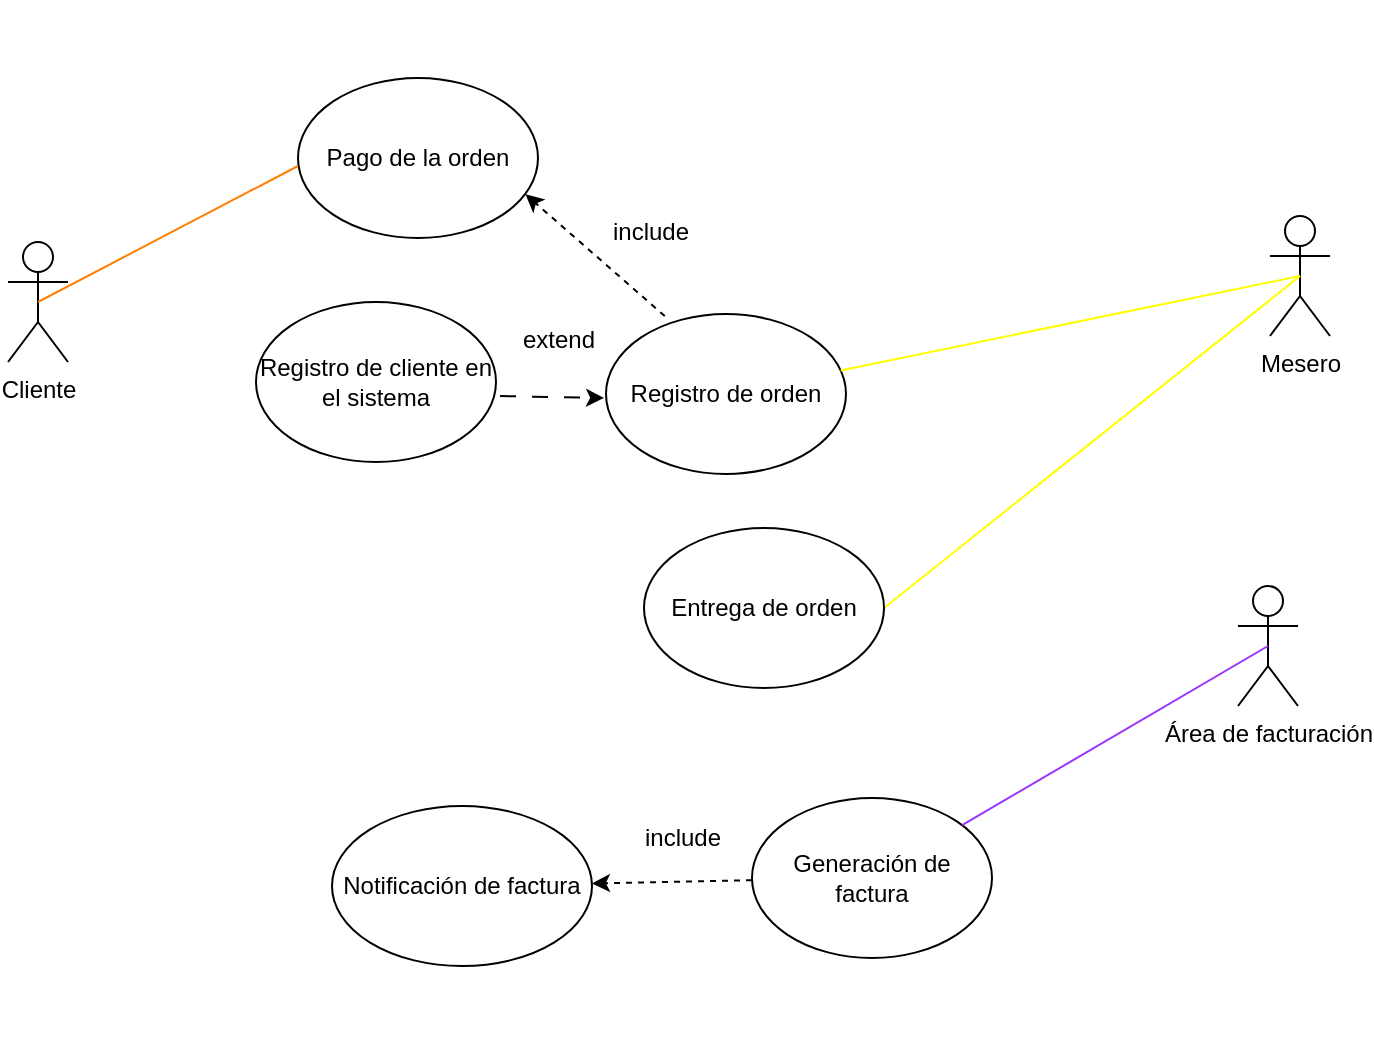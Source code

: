 <mxfile version="24.2.5" type="device" pages="3">
  <diagram name="CasosDeUso" id="M7xr3wcyRH4fqapJd69M">
    <mxGraphModel dx="1036" dy="614" grid="0" gridSize="10" guides="0" tooltips="1" connect="0" arrows="0" fold="1" page="0" pageScale="1" pageWidth="827" pageHeight="1169" background="none" math="0" shadow="0">
      <root>
        <mxCell id="0" />
        <mxCell id="1" parent="0" />
        <mxCell id="8EH5IGFYuP0Oyn6NS1UA-30" value="" style="rounded=0;whiteSpace=wrap;html=1;fillColor=none;strokeColor=#FFFFFF;strokeWidth=4;" parent="1" vertex="1">
          <mxGeometry x="206" y="8" width="475" height="515" as="geometry" />
        </mxCell>
        <mxCell id="8EH5IGFYuP0Oyn6NS1UA-1" value="Registro de cliente en el sistema" style="ellipse;whiteSpace=wrap;html=1;" parent="1" vertex="1">
          <mxGeometry x="252" y="157" width="120" height="80" as="geometry" />
        </mxCell>
        <mxCell id="8EH5IGFYuP0Oyn6NS1UA-2" value="Registro de orden" style="ellipse;whiteSpace=wrap;html=1;" parent="1" vertex="1">
          <mxGeometry x="427" y="163" width="120" height="80" as="geometry" />
        </mxCell>
        <mxCell id="8EH5IGFYuP0Oyn6NS1UA-9" value="" style="rounded=0;orthogonalLoop=1;jettySize=auto;html=1;dashed=1;" parent="1" source="8EH5IGFYuP0Oyn6NS1UA-3" target="8EH5IGFYuP0Oyn6NS1UA-4" edge="1">
          <mxGeometry relative="1" as="geometry" />
        </mxCell>
        <mxCell id="8EH5IGFYuP0Oyn6NS1UA-3" value="Generación de factura" style="ellipse;whiteSpace=wrap;html=1;" parent="1" vertex="1">
          <mxGeometry x="500" y="405" width="120" height="80" as="geometry" />
        </mxCell>
        <mxCell id="8EH5IGFYuP0Oyn6NS1UA-4" value="Notificación de factura" style="ellipse;whiteSpace=wrap;html=1;" parent="1" vertex="1">
          <mxGeometry x="290" y="409" width="130" height="80" as="geometry" />
        </mxCell>
        <mxCell id="8EH5IGFYuP0Oyn6NS1UA-13" value="Cliente" style="shape=umlActor;verticalLabelPosition=bottom;verticalAlign=top;html=1;outlineConnect=0;" parent="1" vertex="1">
          <mxGeometry x="128" y="127" width="30" height="60" as="geometry" />
        </mxCell>
        <mxCell id="8EH5IGFYuP0Oyn6NS1UA-19" value="Mesero" style="shape=umlActor;verticalLabelPosition=bottom;verticalAlign=top;html=1;outlineConnect=0;" parent="1" vertex="1">
          <mxGeometry x="759" y="114" width="30" height="60" as="geometry" />
        </mxCell>
        <mxCell id="8EH5IGFYuP0Oyn6NS1UA-20" value="" style="endArrow=none;html=1;rounded=0;entryX=0.5;entryY=0.5;entryDx=0;entryDy=0;entryPerimeter=0;strokeColor=#FFFF00;" parent="1" source="8EH5IGFYuP0Oyn6NS1UA-2" target="8EH5IGFYuP0Oyn6NS1UA-19" edge="1">
          <mxGeometry width="50" height="50" relative="1" as="geometry">
            <mxPoint x="558" y="275" as="sourcePoint" />
            <mxPoint x="608" y="225" as="targetPoint" />
          </mxGeometry>
        </mxCell>
        <mxCell id="8EH5IGFYuP0Oyn6NS1UA-23" value="Área de facturación" style="shape=umlActor;verticalLabelPosition=bottom;verticalAlign=top;html=1;outlineConnect=0;" parent="1" vertex="1">
          <mxGeometry x="743" y="299" width="30" height="60" as="geometry" />
        </mxCell>
        <mxCell id="8EH5IGFYuP0Oyn6NS1UA-32" value="" style="endArrow=classic;html=1;rounded=0;dashed=1;dashPattern=8 8;exitX=1.017;exitY=0.588;exitDx=0;exitDy=0;entryX=-0.008;entryY=0.525;entryDx=0;entryDy=0;exitPerimeter=0;entryPerimeter=0;" parent="1" source="8EH5IGFYuP0Oyn6NS1UA-1" target="8EH5IGFYuP0Oyn6NS1UA-2" edge="1">
          <mxGeometry width="50" height="50" relative="1" as="geometry">
            <mxPoint x="478" y="160" as="sourcePoint" />
            <mxPoint x="350.116" y="148.32" as="targetPoint" />
          </mxGeometry>
        </mxCell>
        <mxCell id="EemuT5XTlh5xnBEi4JDt-3" value="Pago de la orden" style="ellipse;whiteSpace=wrap;html=1;" parent="1" vertex="1">
          <mxGeometry x="273" y="45" width="120" height="80" as="geometry" />
        </mxCell>
        <mxCell id="EemuT5XTlh5xnBEi4JDt-7" value="" style="endArrow=none;html=1;rounded=0;exitX=0.5;exitY=0.5;exitDx=0;exitDy=0;exitPerimeter=0;strokeColor=#FF8000;entryX=0;entryY=0.55;entryDx=0;entryDy=0;entryPerimeter=0;" parent="1" source="8EH5IGFYuP0Oyn6NS1UA-13" target="EemuT5XTlh5xnBEi4JDt-3" edge="1">
          <mxGeometry width="50" height="50" relative="1" as="geometry">
            <mxPoint x="33" y="167" as="sourcePoint" />
            <mxPoint x="227.192" y="119.302" as="targetPoint" />
          </mxGeometry>
        </mxCell>
        <mxCell id="EemuT5XTlh5xnBEi4JDt-9" value="" style="endArrow=none;html=1;rounded=0;entryX=0.5;entryY=0.5;entryDx=0;entryDy=0;entryPerimeter=0;strokeColor=#9933FF;" parent="1" source="8EH5IGFYuP0Oyn6NS1UA-3" target="8EH5IGFYuP0Oyn6NS1UA-23" edge="1">
          <mxGeometry width="50" height="50" relative="1" as="geometry">
            <mxPoint x="383" y="393" as="sourcePoint" />
            <mxPoint x="768" y="339" as="targetPoint" />
          </mxGeometry>
        </mxCell>
        <mxCell id="ghJok0T495TV72HKHVQO-1" value="" style="endArrow=none;html=1;rounded=0;entryX=0.5;entryY=0.5;entryDx=0;entryDy=0;entryPerimeter=0;strokeColor=#FFFF00;exitX=1;exitY=0.5;exitDx=0;exitDy=0;" parent="1" source="JSY6znA_VenreNKL_Xk7-1" target="8EH5IGFYuP0Oyn6NS1UA-19" edge="1">
          <mxGeometry width="50" height="50" relative="1" as="geometry">
            <mxPoint x="556" y="257" as="sourcePoint" />
            <mxPoint x="784" y="154" as="targetPoint" />
          </mxGeometry>
        </mxCell>
        <mxCell id="ubxx2xAviYEVsf6ttLy--10" value="include" style="text;html=1;align=center;verticalAlign=middle;resizable=0;points=[];autosize=1;strokeColor=none;fillColor=none;" parent="1" vertex="1">
          <mxGeometry x="437" y="412" width="55" height="26" as="geometry" />
        </mxCell>
        <mxCell id="JSY6znA_VenreNKL_Xk7-1" value="Entrega de orden" style="ellipse;whiteSpace=wrap;html=1;" parent="1" vertex="1">
          <mxGeometry x="446" y="270" width="120" height="80" as="geometry" />
        </mxCell>
        <mxCell id="XfkK6qUMOFtFPnjG5ICN-1" value="extend" style="text;html=1;align=center;verticalAlign=middle;resizable=0;points=[];autosize=1;strokeColor=none;fillColor=none;" parent="1" vertex="1">
          <mxGeometry x="376" y="163" width="54" height="26" as="geometry" />
        </mxCell>
        <mxCell id="9HQjs4IIDVXshj26YEOh-1" value="" style="rounded=0;orthogonalLoop=1;jettySize=auto;html=1;dashed=1;entryX=0.948;entryY=0.727;entryDx=0;entryDy=0;entryPerimeter=0;exitX=0.245;exitY=0.013;exitDx=0;exitDy=0;exitPerimeter=0;" parent="1" source="8EH5IGFYuP0Oyn6NS1UA-2" target="EemuT5XTlh5xnBEi4JDt-3" edge="1">
          <mxGeometry relative="1" as="geometry">
            <mxPoint x="482" y="111" as="sourcePoint" />
            <mxPoint x="402" y="113" as="targetPoint" />
          </mxGeometry>
        </mxCell>
        <mxCell id="9HQjs4IIDVXshj26YEOh-2" value="include" style="text;html=1;align=center;verticalAlign=middle;resizable=0;points=[];autosize=1;strokeColor=none;fillColor=none;" parent="1" vertex="1">
          <mxGeometry x="421" y="109" width="55" height="26" as="geometry" />
        </mxCell>
      </root>
    </mxGraphModel>
  </diagram>
  <diagram id="-bg8EbSSZk-wTPE3BFo6" name="Actividad">
    <mxGraphModel dx="1436" dy="1014" grid="0" gridSize="10" guides="0" tooltips="1" connect="0" arrows="0" fold="1" page="0" pageScale="1" pageWidth="1169" pageHeight="827" math="0" shadow="0">
      <root>
        <mxCell id="0" />
        <mxCell id="1" parent="0" />
        <mxCell id="DEKgCuAefPtDbF7lHRT2-7" value="" style="rounded=0;whiteSpace=wrap;html=1;labelBackgroundColor=none;strokeColor=#CA6EFF;spacingTop=0;spacing=5;fontFamily=Verdana;fontSize=15;" parent="1" vertex="1">
          <mxGeometry x="324" y="-188" width="168" height="1459" as="geometry" />
        </mxCell>
        <mxCell id="DEKgCuAefPtDbF7lHRT2-2" value="" style="rounded=0;whiteSpace=wrap;html=1;labelBackgroundColor=none;strokeColor=#CA6EFF;spacingTop=0;spacing=5;fontFamily=Verdana;fontSize=15;" parent="1" vertex="1">
          <mxGeometry x="156" y="-188" width="168" height="1459" as="geometry" />
        </mxCell>
        <mxCell id="DEKgCuAefPtDbF7lHRT2-1" value="" style="rounded=0;whiteSpace=wrap;html=1;labelBackgroundColor=none;strokeColor=#CA6EFF;spacingTop=0;spacing=5;fontFamily=Verdana;fontSize=15;" parent="1" vertex="1">
          <mxGeometry x="-12" y="-188" width="168" height="1459" as="geometry" />
        </mxCell>
        <mxCell id="HawwJjXSaqNLG4ZX-L9v-1" value="Cliente" style="shape=umlActor;verticalLabelPosition=bottom;verticalAlign=top;html=1;outlineConnect=0;align=center;fontSize=15;spacingTop=0;spacing=5;fontFamily=Verdana;" parent="1" vertex="1">
          <mxGeometry x="61" y="-169" width="30" height="60" as="geometry" />
        </mxCell>
        <mxCell id="HawwJjXSaqNLG4ZX-L9v-2" value="Mesero" style="shape=umlActor;verticalLabelPosition=bottom;verticalAlign=top;html=1;outlineConnect=0;align=center;fontSize=15;spacingTop=0;spacing=5;fontFamily=Verdana;" parent="1" vertex="1">
          <mxGeometry x="223" y="-169" width="30" height="60" as="geometry" />
        </mxCell>
        <mxCell id="HawwJjXSaqNLG4ZX-L9v-5" value="Ordena un pedido" style="rounded=0;whiteSpace=wrap;html=1;fontSize=15;align=center;spacingTop=0;spacing=5;fontFamily=Verdana;" parent="1" vertex="1">
          <mxGeometry x="24.5" y="29" width="103" height="48" as="geometry" />
        </mxCell>
        <mxCell id="HawwJjXSaqNLG4ZX-L9v-10" value="" style="endArrow=classic;html=1;rounded=0;entryX=0.5;entryY=0;entryDx=0;entryDy=0;exitX=0.499;exitY=1.035;exitDx=0;exitDy=0;exitPerimeter=0;align=center;edgeStyle=orthogonalEdgeStyle;fontSize=15;spacingTop=0;spacing=5;fontFamily=Verdana;" parent="1" source="HawwJjXSaqNLG4ZX-L9v-5" target="BiClbTwsQ1hXXa7gSCtD-1" edge="1">
          <mxGeometry width="50" height="50" relative="1" as="geometry">
            <mxPoint x="7" y="402" as="sourcePoint" />
            <mxPoint x="57" y="352" as="targetPoint" />
            <Array as="points">
              <mxPoint x="76" y="98" />
              <mxPoint x="237" y="98" />
            </Array>
          </mxGeometry>
        </mxCell>
        <mxCell id="HawwJjXSaqNLG4ZX-L9v-12" value="Inicio" style="ellipse;whiteSpace=wrap;html=1;align=center;fontSize=15;spacingTop=0;spacing=5;fontFamily=Verdana;" parent="1" vertex="1">
          <mxGeometry x="41.21" y="-44" width="65.58" height="47" as="geometry" />
        </mxCell>
        <mxCell id="HawwJjXSaqNLG4ZX-L9v-13" value="" style="endArrow=classic;html=1;rounded=0;entryX=0.481;entryY=0.006;entryDx=0;entryDy=0;entryPerimeter=0;exitX=0.51;exitY=1.034;exitDx=0;exitDy=0;exitPerimeter=0;align=center;fontSize=15;spacingTop=0;spacing=5;fontFamily=Verdana;" parent="1" source="HawwJjXSaqNLG4ZX-L9v-12" target="HawwJjXSaqNLG4ZX-L9v-5" edge="1">
          <mxGeometry width="50" height="50" relative="1" as="geometry">
            <mxPoint x="89" y="235" as="sourcePoint" />
            <mxPoint x="89" y="267" as="targetPoint" />
          </mxGeometry>
        </mxCell>
        <mxCell id="BiClbTwsQ1hXXa7gSCtD-1" value="Toma la información del cliente&lt;br style=&quot;font-size: 15px;&quot;&gt;Toma la orden del cliente" style="rounded=0;whiteSpace=wrap;html=1;fontSize=15;align=center;spacingTop=0;spacing=5;fontFamily=Verdana;" parent="1" vertex="1">
          <mxGeometry x="168.25" y="125" width="139.5" height="94" as="geometry" />
        </mxCell>
        <mxCell id="xvkjPii-5fU7fH1WjLS0-1" value="Realiza el pago de la orden" style="rounded=0;whiteSpace=wrap;html=1;fontSize=15;align=center;spacingTop=0;spacing=5;fontFamily=Verdana;" parent="1" vertex="1">
          <mxGeometry x="-1" y="612" width="139.5" height="53.5" as="geometry" />
        </mxCell>
        <mxCell id="xvkjPii-5fU7fH1WjLS0-2" value="" style="endArrow=classic;html=1;rounded=0;entryX=0.5;entryY=0;entryDx=0;entryDy=0;exitX=0.5;exitY=1;exitDx=0;exitDy=0;align=center;edgeStyle=orthogonalEdgeStyle;fontSize=15;spacingTop=0;spacing=5;fontFamily=Verdana;" parent="1" source="BiClbTwsQ1hXXa7gSCtD-1" target="xCJAmzjNF-0e8gr27q3_-2" edge="1">
          <mxGeometry width="50" height="50" relative="1" as="geometry">
            <mxPoint x="88" y="328" as="sourcePoint" />
            <mxPoint x="251" y="384" as="targetPoint" />
          </mxGeometry>
        </mxCell>
        <mxCell id="D7wbWra9kauXvtd11d8C-1" value="Registra la orden en el sistema" style="rounded=0;whiteSpace=wrap;html=1;fontSize=15;align=center;spacingTop=0;spacing=5;fontFamily=Verdana;" parent="1" vertex="1">
          <mxGeometry x="168" y="516" width="139.5" height="49.5" as="geometry" />
        </mxCell>
        <mxCell id="O5jPrnbELdZbt1K0ptQS-1" value="Genera la factura" style="rounded=0;whiteSpace=wrap;html=1;fontSize=15;align=center;spacingTop=0;spacing=5;fontFamily=Verdana;" parent="1" vertex="1">
          <mxGeometry x="343" y="711" width="139.5" height="38.5" as="geometry" />
        </mxCell>
        <mxCell id="xaGqrmXuIJB6IrG0UZe_-1" value="" style="endArrow=classic;html=1;rounded=0;exitX=0.5;exitY=1;exitDx=0;exitDy=0;align=center;edgeStyle=orthogonalEdgeStyle;fontSize=15;spacingTop=0;spacing=5;fontFamily=Verdana;" parent="1" source="D7wbWra9kauXvtd11d8C-1" target="xvkjPii-5fU7fH1WjLS0-1" edge="1">
          <mxGeometry width="50" height="50" relative="1" as="geometry">
            <mxPoint x="86" y="503" as="sourcePoint" />
            <mxPoint x="251" y="545" as="targetPoint" />
          </mxGeometry>
        </mxCell>
        <mxCell id="xaGqrmXuIJB6IrG0UZe_-2" value="" style="endArrow=classic;html=1;rounded=0;exitX=0.5;exitY=1;exitDx=0;exitDy=0;align=center;edgeStyle=orthogonalEdgeStyle;entryX=0.5;entryY=0;entryDx=0;entryDy=0;fontSize=15;spacingTop=0;spacing=5;fontFamily=Verdana;" parent="1" source="O5jPrnbELdZbt1K0ptQS-1" target="xaGqrmXuIJB6IrG0UZe_-3" edge="1">
          <mxGeometry width="50" height="50" relative="1" as="geometry">
            <mxPoint x="251" y="584" as="sourcePoint" />
            <mxPoint x="543" y="703" as="targetPoint" />
          </mxGeometry>
        </mxCell>
        <mxCell id="xaGqrmXuIJB6IrG0UZe_-3" value="Recibe la factura por correo electrónico" style="rounded=0;whiteSpace=wrap;html=1;fontSize=15;align=center;spacingTop=0;spacing=5;fontFamily=Verdana;" parent="1" vertex="1">
          <mxGeometry x="2" y="797" width="140" height="68.5" as="geometry" />
        </mxCell>
        <mxCell id="718BlRoZji5p5p7A8KLT-3" value="" style="endArrow=classic;html=1;rounded=0;exitX=0.5;exitY=1;exitDx=0;exitDy=0;align=center;edgeStyle=orthogonalEdgeStyle;entryX=0.5;entryY=0;entryDx=0;entryDy=0;fontSize=15;spacingTop=0;spacing=5;fontFamily=Verdana;" parent="1" source="xaGqrmXuIJB6IrG0UZe_-3" target="vk_D2eKc7GZDCCosbuAC-1" edge="1">
          <mxGeometry width="50" height="50" relative="1" as="geometry">
            <mxPoint x="920.75" y="752.5" as="sourcePoint" />
            <mxPoint x="574.5" y="807" as="targetPoint" />
          </mxGeometry>
        </mxCell>
        <mxCell id="vk_D2eKc7GZDCCosbuAC-1" value="Recibe la notificación de orden lista para ser entregada&lt;div style=&quot;font-size: 15px;&quot;&gt;&lt;br style=&quot;font-size: 15px;&quot;&gt;&lt;/div&gt;&lt;div style=&quot;font-size: 15px;&quot;&gt;Entrega la orden al cliente&lt;/div&gt;" style="rounded=0;whiteSpace=wrap;html=1;fontSize=15;align=left;spacingTop=0;spacing=5;fontFamily=Verdana;" parent="1" vertex="1">
          <mxGeometry x="167" y="903" width="146" height="142" as="geometry" />
        </mxCell>
        <mxCell id="vk_D2eKc7GZDCCosbuAC-3" value="Recibe la orden" style="rounded=0;whiteSpace=wrap;html=1;fontSize=15;align=center;spacingTop=0;spacing=5;fontFamily=Verdana;" parent="1" vertex="1">
          <mxGeometry x="0.5" y="1096" width="134" height="44" as="geometry" />
        </mxCell>
        <mxCell id="vk_D2eKc7GZDCCosbuAC-4" value="" style="endArrow=classic;html=1;rounded=0;exitX=0.5;exitY=1;exitDx=0;exitDy=0;align=center;edgeStyle=orthogonalEdgeStyle;entryX=0.5;entryY=0;entryDx=0;entryDy=0;fontSize=15;spacingTop=0;spacing=5;fontFamily=Verdana;" parent="1" source="vk_D2eKc7GZDCCosbuAC-1" target="vk_D2eKc7GZDCCosbuAC-3" edge="1">
          <mxGeometry width="50" height="50" relative="1" as="geometry">
            <mxPoint x="43.21" y="1080" as="sourcePoint" />
            <mxPoint x="1027.96" y="1127.5" as="targetPoint" />
          </mxGeometry>
        </mxCell>
        <mxCell id="vk_D2eKc7GZDCCosbuAC-5" value="Fin" style="ellipse;whiteSpace=wrap;html=1;align=center;fontSize=15;spacingTop=0;spacing=5;fontFamily=Verdana;" parent="1" vertex="1">
          <mxGeometry x="34.71" y="1186" width="65.58" height="47" as="geometry" />
        </mxCell>
        <mxCell id="vk_D2eKc7GZDCCosbuAC-6" value="" style="endArrow=classic;html=1;rounded=0;exitX=0.5;exitY=1;exitDx=0;exitDy=0;align=center;edgeStyle=orthogonalEdgeStyle;entryX=0.5;entryY=0;entryDx=0;entryDy=0;fontSize=15;spacingTop=0;spacing=5;fontFamily=Verdana;" parent="1" source="vk_D2eKc7GZDCCosbuAC-3" target="vk_D2eKc7GZDCCosbuAC-5" edge="1">
          <mxGeometry width="50" height="50" relative="1" as="geometry">
            <mxPoint x="246" y="1044" as="sourcePoint" />
            <mxPoint x="78" y="1108" as="targetPoint" />
          </mxGeometry>
        </mxCell>
        <mxCell id="DEKgCuAefPtDbF7lHRT2-6" value="Area de facturación" style="shape=umlActor;verticalLabelPosition=bottom;verticalAlign=top;html=1;outlineConnect=0;align=center;fontSize=15;spacingTop=0;spacing=5;fontFamily=Verdana;" parent="1" vertex="1">
          <mxGeometry x="394" y="-169" width="30" height="60" as="geometry" />
        </mxCell>
        <mxCell id="xCJAmzjNF-0e8gr27q3_-2" value="¿El cliente está registrado?" style="rhombus;whiteSpace=wrap;html=1;spacingTop=0;spacing=5;fontFamily=Verdana;fontSize=15;" parent="1" vertex="1">
          <mxGeometry x="162" y="252" width="151" height="124" as="geometry" />
        </mxCell>
        <mxCell id="xCJAmzjNF-0e8gr27q3_-3" value="Registra al cliente dentro del sistema" style="rounded=0;whiteSpace=wrap;html=1;fontSize=15;align=center;spacingTop=0;spacing=5;fontFamily=Verdana;" parent="1" vertex="1">
          <mxGeometry x="168" y="402" width="139.5" height="53.5" as="geometry" />
        </mxCell>
        <mxCell id="84Zri6jlK4cZZwV_9jKd-1" value="" style="endArrow=classic;html=1;rounded=0;entryX=0.5;entryY=0;entryDx=0;entryDy=0;exitX=0.5;exitY=1;exitDx=0;exitDy=0;align=center;edgeStyle=orthogonalEdgeStyle;fontSize=15;spacingTop=0;spacing=5;fontFamily=Verdana;" parent="1" source="xCJAmzjNF-0e8gr27q3_-2" target="xCJAmzjNF-0e8gr27q3_-3" edge="1">
          <mxGeometry width="50" height="50" relative="1" as="geometry">
            <mxPoint x="248" y="229" as="sourcePoint" />
            <mxPoint x="248" y="276" as="targetPoint" />
          </mxGeometry>
        </mxCell>
        <mxCell id="84Zri6jlK4cZZwV_9jKd-2" value="" style="endArrow=classic;html=1;rounded=0;entryX=0.502;entryY=0.028;entryDx=0;entryDy=0;exitX=0.5;exitY=1;exitDx=0;exitDy=0;align=center;edgeStyle=orthogonalEdgeStyle;fontSize=15;spacingTop=0;spacing=5;fontFamily=Verdana;entryPerimeter=0;" parent="1" source="xCJAmzjNF-0e8gr27q3_-3" target="D7wbWra9kauXvtd11d8C-1" edge="1">
          <mxGeometry width="50" height="50" relative="1" as="geometry">
            <mxPoint x="248" y="373" as="sourcePoint" />
            <mxPoint x="248" y="412" as="targetPoint" />
          </mxGeometry>
        </mxCell>
        <mxCell id="84Zri6jlK4cZZwV_9jKd-3" value="" style="endArrow=classic;html=1;rounded=0;entryX=-0.007;entryY=0.602;entryDx=0;entryDy=0;exitX=0;exitY=0.5;exitDx=0;exitDy=0;align=center;edgeStyle=orthogonalEdgeStyle;fontSize=15;spacingTop=0;spacing=5;fontFamily=Verdana;entryPerimeter=0;" parent="1" source="xCJAmzjNF-0e8gr27q3_-2" target="D7wbWra9kauXvtd11d8C-1" edge="1">
          <mxGeometry width="50" height="50" relative="1" as="geometry">
            <mxPoint x="258" y="383" as="sourcePoint" />
            <mxPoint x="258" y="422" as="targetPoint" />
            <Array as="points">
              <mxPoint x="122" y="314" />
              <mxPoint x="122" y="546" />
            </Array>
          </mxGeometry>
        </mxCell>
        <mxCell id="BMqh957yzYDN__48zZq0-1" value="No" style="text;html=1;align=center;verticalAlign=middle;resizable=0;points=[];autosize=1;strokeColor=none;fillColor=none;fontFamily=Verdana;fontSize=15;" parent="1" vertex="1">
          <mxGeometry x="255" y="369" width="38" height="30" as="geometry" />
        </mxCell>
        <mxCell id="BMqh957yzYDN__48zZq0-2" value="Sí" style="text;html=1;align=center;verticalAlign=middle;resizable=0;points=[];autosize=1;strokeColor=none;fillColor=none;fontFamily=Verdana;fontSize=15;" parent="1" vertex="1">
          <mxGeometry x="111" y="278" width="32" height="30" as="geometry" />
        </mxCell>
        <mxCell id="JksP_OwF01UILwz8QVCA-1" value="" style="endArrow=classic;html=1;rounded=0;align=center;edgeStyle=orthogonalEdgeStyle;fontSize=15;spacingTop=0;spacing=5;fontFamily=Verdana;entryX=0.444;entryY=-0.104;entryDx=0;entryDy=0;entryPerimeter=0;" parent="1" source="xvkjPii-5fU7fH1WjLS0-1" target="O5jPrnbELdZbt1K0ptQS-1" edge="1">
          <mxGeometry width="50" height="50" relative="1" as="geometry">
            <mxPoint x="308" y="686" as="sourcePoint" />
            <mxPoint x="137" y="730" as="targetPoint" />
          </mxGeometry>
        </mxCell>
      </root>
    </mxGraphModel>
  </diagram>
  <diagram id="LtLmhWDH3AjJUgsN26qJ" name="Fishbone">
    <mxGraphModel dx="1436" dy="614" grid="0" gridSize="10" guides="1" tooltips="1" connect="0" arrows="0" fold="1" page="0" pageScale="1" pageWidth="1169" pageHeight="827" math="0" shadow="0">
      <root>
        <mxCell id="0" />
        <mxCell id="1" parent="0" />
        <mxCell id="f-u8kLZKbLNunlwttWpa-1" value="Toma de Orden" style="whiteSpace=wrap;strokeWidth=2;fontSize=14;fontFamily=Verdana;fontStyle=1" parent="1" vertex="1">
          <mxGeometry x="177.0" y="514" width="132.46" height="60" as="geometry" />
        </mxCell>
        <mxCell id="f-u8kLZKbLNunlwttWpa-3" value="Servicio Al Cliente" style="whiteSpace=wrap;strokeWidth=3;fontSize=13;fontFamily=Verdana;" parent="1" vertex="1">
          <mxGeometry x="1045" y="350" width="120" height="60" as="geometry" />
        </mxCell>
        <mxCell id="f-u8kLZKbLNunlwttWpa-4" value="" style="edgeStyle=none;strokeWidth=4;fontSize=13;fontFamily=Verdana;" parent="1" target="f-u8kLZKbLNunlwttWpa-3" edge="1">
          <mxGeometry width="100" height="100" relative="1" as="geometry">
            <mxPoint x="209" y="376" as="sourcePoint" />
            <mxPoint x="329" y="326" as="targetPoint" />
          </mxGeometry>
        </mxCell>
        <mxCell id="f-u8kLZKbLNunlwttWpa-5" value="" style="edgeStyle=none;exitX=0.5;exitY=0;strokeWidth=3;fontSize=13;fontFamily=Verdana;exitDx=0;exitDy=0;" parent="1" source="f-u8kLZKbLNunlwttWpa-1" edge="1">
          <mxGeometry width="100" height="100" relative="1" as="geometry">
            <mxPoint x="282.728" y="281" as="sourcePoint" />
            <mxPoint x="313" y="373" as="targetPoint" />
          </mxGeometry>
        </mxCell>
        <mxCell id="f-u8kLZKbLNunlwttWpa-7" value="" style="edgeStyle=none;endArrow=none;strokeWidth=2;fontSize=13;fontFamily=Verdana;" parent="1" source="f-u8kLZKbLNunlwttWpa-12" edge="1">
          <mxGeometry width="100" height="100" relative="1" as="geometry">
            <mxPoint x="-50.752" y="552.97" as="sourcePoint" />
            <mxPoint x="267" y="464" as="targetPoint" />
          </mxGeometry>
        </mxCell>
        <mxCell id="f-u8kLZKbLNunlwttWpa-11" value="" style="edgeStyle=none;endArrow=none;exitX=0.517;exitY=0;exitDx=0;exitDy=0;exitPerimeter=0;fontSize=13;fontFamily=Verdana;" parent="1" source="f-u8kLZKbLNunlwttWpa-14" edge="1">
          <mxGeometry width="100" height="100" relative="1" as="geometry">
            <mxPoint x="-72.715" y="572.172" as="sourcePoint" />
            <mxPoint x="207" y="466" as="targetPoint" />
          </mxGeometry>
        </mxCell>
        <mxCell id="f-u8kLZKbLNunlwttWpa-12" value="Registro&#xa;de Orden" style="text;spacingTop=-5;fontSize=13;align=center;verticalAlign=middle;points=[];fontStyle=1;fontFamily=Verdana;" parent="1" vertex="1">
          <mxGeometry x="-23" y="443.5" width="81" height="38" as="geometry" />
        </mxCell>
        <mxCell id="f-u8kLZKbLNunlwttWpa-14" value="Registrar los detalles&#xa;de la orden" style="text;spacingTop=-5;fontSize=13;align=center;verticalAlign=middle;points=[];fontFamily=Verdana;" parent="1" vertex="1">
          <mxGeometry x="23.27" y="492" width="150.73" height="44" as="geometry" />
        </mxCell>
        <mxCell id="f-u8kLZKbLNunlwttWpa-17" value="Facturación" style="whiteSpace=wrap;strokeWidth=2;fontSize=14;fontFamily=Verdana;fontStyle=1" parent="1" vertex="1">
          <mxGeometry x="257" y="201.0" width="120" height="60" as="geometry" />
        </mxCell>
        <mxCell id="f-u8kLZKbLNunlwttWpa-18" value="" style="edgeStyle=none;exitX=0.5;exitY=1;strokeWidth=3;fontSize=13;fontFamily=Verdana;" parent="1" source="f-u8kLZKbLNunlwttWpa-17" edge="1">
          <mxGeometry width="100" height="100" relative="1" as="geometry">
            <mxPoint x="600" y="295.0" as="sourcePoint" />
            <mxPoint x="536" y="376" as="targetPoint" />
          </mxGeometry>
        </mxCell>
        <mxCell id="f-u8kLZKbLNunlwttWpa-19" value="" style="edgeStyle=none;exitX=0.493;exitY=0.002;strokeWidth=3;exitDx=0;exitDy=0;exitPerimeter=0;fontSize=13;fontFamily=Verdana;" parent="1" source="f-u8kLZKbLNunlwttWpa-37" edge="1">
          <mxGeometry width="100" height="100" relative="1" as="geometry">
            <mxPoint x="758.0" y="500.0" as="sourcePoint" />
            <mxPoint x="906" y="380" as="targetPoint" />
          </mxGeometry>
        </mxCell>
        <mxCell id="f-u8kLZKbLNunlwttWpa-20" value="" style="edgeStyle=none;endArrow=none;strokeWidth=2;exitX=1.032;exitY=0.507;exitDx=0;exitDy=0;exitPerimeter=0;entryX=-0.069;entryY=0.511;entryDx=0;entryDy=0;entryPerimeter=0;fontSize=13;fontFamily=Verdana;" parent="1" source="f-u8kLZKbLNunlwttWpa-23" target="f-u8kLZKbLNunlwttWpa-26" edge="1">
          <mxGeometry width="100" height="100" relative="1" as="geometry">
            <mxPoint x="312.0" y="295.0" as="sourcePoint" />
            <mxPoint x="419" y="300" as="targetPoint" />
          </mxGeometry>
        </mxCell>
        <mxCell id="f-u8kLZKbLNunlwttWpa-23" value="Calcular total&#xa;de la orden" style="text;spacingTop=-5;fontSize=13;align=center;verticalAlign=middle;points=[];fontStyle=1;fontFamily=Verdana;" parent="1" vertex="1">
          <mxGeometry x="174" y="281" width="100" height="38" as="geometry" />
        </mxCell>
        <mxCell id="f-u8kLZKbLNunlwttWpa-26" value="Generar factura" style="text;spacingTop=-5;fontSize=13;align=center;verticalAlign=middle;points=[];fontStyle=1;fontFamily=Verdana;" parent="1" vertex="1">
          <mxGeometry x="464" y="289" width="115" height="22" as="geometry" />
        </mxCell>
        <mxCell id="f-u8kLZKbLNunlwttWpa-37" value="Notificaciones" style="whiteSpace=wrap;strokeWidth=2;fontSize=14;fontFamily=Verdana;fontStyle=1" parent="1" vertex="1">
          <mxGeometry x="723" y="554.5" width="120" height="60" as="geometry" />
        </mxCell>
        <mxCell id="AFQ0ZIfKeyaH-kGczsP7-7" value="Enviar factura al cliente&#xa;por correo electrónico" style="text;spacingTop=-5;fontSize=13;align=center;verticalAlign=middle;points=[];fontFamily=Verdana;" parent="1" vertex="1">
          <mxGeometry x="617" y="484" width="175.5" height="52" as="geometry" />
        </mxCell>
        <mxCell id="AFQ0ZIfKeyaH-kGczsP7-8" value="" style="edgeStyle=none;endArrow=none;exitX=0.48;exitY=-0.049;exitDx=0;exitDy=0;exitPerimeter=0;fontSize=13;fontFamily=Verdana;" parent="1" source="AFQ0ZIfKeyaH-kGczsP7-7" edge="1">
          <mxGeometry width="100" height="100" relative="1" as="geometry">
            <mxPoint x="962.0" y="444.5" as="sourcePoint" />
            <mxPoint x="778" y="456" as="targetPoint" />
          </mxGeometry>
        </mxCell>
        <mxCell id="AFQ0ZIfKeyaH-kGczsP7-9" value="Notificación&#xa;al Cliente" style="text;spacingTop=-5;fontSize=13;align=center;verticalAlign=middle;points=[];fontStyle=1;fontFamily=Verdana;" parent="1" vertex="1">
          <mxGeometry x="587" y="438" width="107" height="38" as="geometry" />
        </mxCell>
        <mxCell id="AFQ0ZIfKeyaH-kGczsP7-10" value="" style="edgeStyle=none;endArrow=none;strokeWidth=2;fontSize=13;fontFamily=Verdana;exitX=1.042;exitY=0.528;exitDx=0;exitDy=0;exitPerimeter=0;" parent="1" source="AFQ0ZIfKeyaH-kGczsP7-9" edge="1">
          <mxGeometry width="100" height="100" relative="1" as="geometry">
            <mxPoint x="717" y="437" as="sourcePoint" />
            <mxPoint x="851" y="458" as="targetPoint" />
          </mxGeometry>
        </mxCell>
        <mxCell id="AFQ0ZIfKeyaH-kGczsP7-11" value="Enviar estado de orden&#xa;lista para ser entregada" style="text;spacingTop=-5;fontSize=13;align=center;verticalAlign=middle;points=[];fontFamily=Verdana;" parent="1" vertex="1">
          <mxGeometry x="872" y="528" width="170" height="52" as="geometry" />
        </mxCell>
        <mxCell id="AFQ0ZIfKeyaH-kGczsP7-12" value="" style="edgeStyle=none;endArrow=none;exitX=0.48;exitY=-0.049;exitDx=0;exitDy=0;exitPerimeter=0;fontSize=13;fontFamily=Verdana;" parent="1" source="AFQ0ZIfKeyaH-kGczsP7-11" edge="1">
          <mxGeometry width="100" height="100" relative="1" as="geometry">
            <mxPoint x="1281" y="482.5" as="sourcePoint" />
            <mxPoint x="902" y="503" as="targetPoint" />
          </mxGeometry>
        </mxCell>
        <mxCell id="AFQ0ZIfKeyaH-kGczsP7-13" value="Notificación al Mesero" style="text;spacingTop=-5;fontSize=13;align=center;verticalAlign=middle;points=[];fontStyle=1;fontFamily=Verdana;" parent="1" vertex="1">
          <mxGeometry x="1021" y="481.5" width="183" height="38" as="geometry" />
        </mxCell>
        <mxCell id="AFQ0ZIfKeyaH-kGczsP7-15" value="Pago de Orden" style="whiteSpace=wrap;strokeWidth=2;fontSize=14;fontFamily=Verdana;fontStyle=1" parent="1" vertex="1">
          <mxGeometry x="744" y="172.0" width="120" height="60" as="geometry" />
        </mxCell>
        <mxCell id="AFQ0ZIfKeyaH-kGczsP7-16" value="" style="edgeStyle=none;endArrow=none;strokeWidth=2;fontSize=13;fontFamily=Verdana;exitX=1.035;exitY=0.364;exitDx=0;exitDy=0;exitPerimeter=0;" parent="1" source="AFQ0ZIfKeyaH-kGczsP7-23" edge="1">
          <mxGeometry width="100" height="100" relative="1" as="geometry">
            <mxPoint x="999" y="273" as="sourcePoint" />
            <mxPoint x="824" y="268" as="targetPoint" />
          </mxGeometry>
        </mxCell>
        <mxCell id="AFQ0ZIfKeyaH-kGczsP7-19" value="Generar comprobante&#xa;de pago" style="text;spacingTop=-5;fontSize=13;align=center;verticalAlign=middle;points=[];fontFamily=Verdana;" parent="1" vertex="1">
          <mxGeometry x="659" y="306" width="159" height="42" as="geometry" />
        </mxCell>
        <mxCell id="AFQ0ZIfKeyaH-kGczsP7-20" value="" style="edgeStyle=none;endArrow=none;fontSize=13;fontFamily=Verdana;exitX=0.508;exitY=-0.012;exitDx=0;exitDy=0;exitPerimeter=0;" parent="1" source="AFQ0ZIfKeyaH-kGczsP7-19" edge="1">
          <mxGeometry width="100" height="100" relative="1" as="geometry">
            <mxPoint x="918" y="310" as="sourcePoint" />
            <mxPoint x="761" y="269" as="targetPoint" />
          </mxGeometry>
        </mxCell>
        <mxCell id="AFQ0ZIfKeyaH-kGczsP7-21" value="" style="edgeStyle=none;exitX=0.5;exitY=1;strokeWidth=3;fontSize=13;fontFamily=Verdana;exitDx=0;exitDy=0;" parent="1" source="AFQ0ZIfKeyaH-kGczsP7-15" edge="1">
          <mxGeometry width="100" height="100" relative="1" as="geometry">
            <mxPoint x="514" y="261" as="sourcePoint" />
            <mxPoint x="880" y="382" as="targetPoint" />
          </mxGeometry>
        </mxCell>
        <mxCell id="AFQ0ZIfKeyaH-kGczsP7-23" value="Procesar pago" style="text;spacingTop=-5;fontSize=13;align=center;verticalAlign=middle;points=[];fontStyle=1;fontFamily=Verdana;" parent="1" vertex="1">
          <mxGeometry x="603" y="261" width="115" height="22" as="geometry" />
        </mxCell>
        <mxCell id="nGgDg9I5wwe674eHSIuh-1" value="" style="edgeStyle=none;endArrow=none;strokeWidth=2;fontSize=13;fontFamily=Verdana;exitX=-0.007;exitY=0.56;exitDx=0;exitDy=0;exitPerimeter=0;" parent="1" source="nGgDg9I5wwe674eHSIuh-2" edge="1">
          <mxGeometry width="100" height="100" relative="1" as="geometry">
            <mxPoint x="369" y="445" as="sourcePoint" />
            <mxPoint x="284" y="436" as="targetPoint" />
          </mxGeometry>
        </mxCell>
        <mxCell id="nGgDg9I5wwe674eHSIuh-2" value="Registro del cliente&#xa;en el sistema" style="text;spacingTop=-5;fontSize=13;align=center;verticalAlign=middle;points=[];fontStyle=1;fontFamily=Verdana;" parent="1" vertex="1">
          <mxGeometry x="402" y="423" width="151.46" height="39" as="geometry" />
        </mxCell>
        <mxCell id="nGgDg9I5wwe674eHSIuh-3" value="" style="edgeStyle=none;endArrow=none;exitX=0.451;exitY=-0.056;exitDx=0;exitDy=0;exitPerimeter=0;fontSize=13;fontFamily=Verdana;" parent="1" source="nGgDg9I5wwe674eHSIuh-4" edge="1">
          <mxGeometry width="100" height="100" relative="1" as="geometry">
            <mxPoint x="366.408" y="312.5" as="sourcePoint" />
            <mxPoint x="337" y="439" as="targetPoint" />
          </mxGeometry>
        </mxCell>
        <mxCell id="nGgDg9I5wwe674eHSIuh-4" value="Registrar al cliente&#xa;dentro del sistema" style="text;spacingTop=-5;fontSize=13;align=center;verticalAlign=middle;points=[];fontFamily=Verdana;" parent="1" vertex="1">
          <mxGeometry x="284" y="476" width="144" height="36" as="geometry" />
        </mxCell>
        <mxCell id="nGgDg9I5wwe674eHSIuh-5" value="" style="edgeStyle=none;endArrow=none;strokeWidth=2;fontSize=13;fontFamily=Verdana;entryX=-0.016;entryY=0.526;entryDx=0;entryDy=0;entryPerimeter=0;" parent="1" target="AFQ0ZIfKeyaH-kGczsP7-13" edge="1">
          <mxGeometry width="100" height="100" relative="1" as="geometry">
            <mxPoint x="823" y="504" as="sourcePoint" />
            <mxPoint x="861" y="473" as="targetPoint" />
          </mxGeometry>
        </mxCell>
      </root>
    </mxGraphModel>
  </diagram>
</mxfile>
